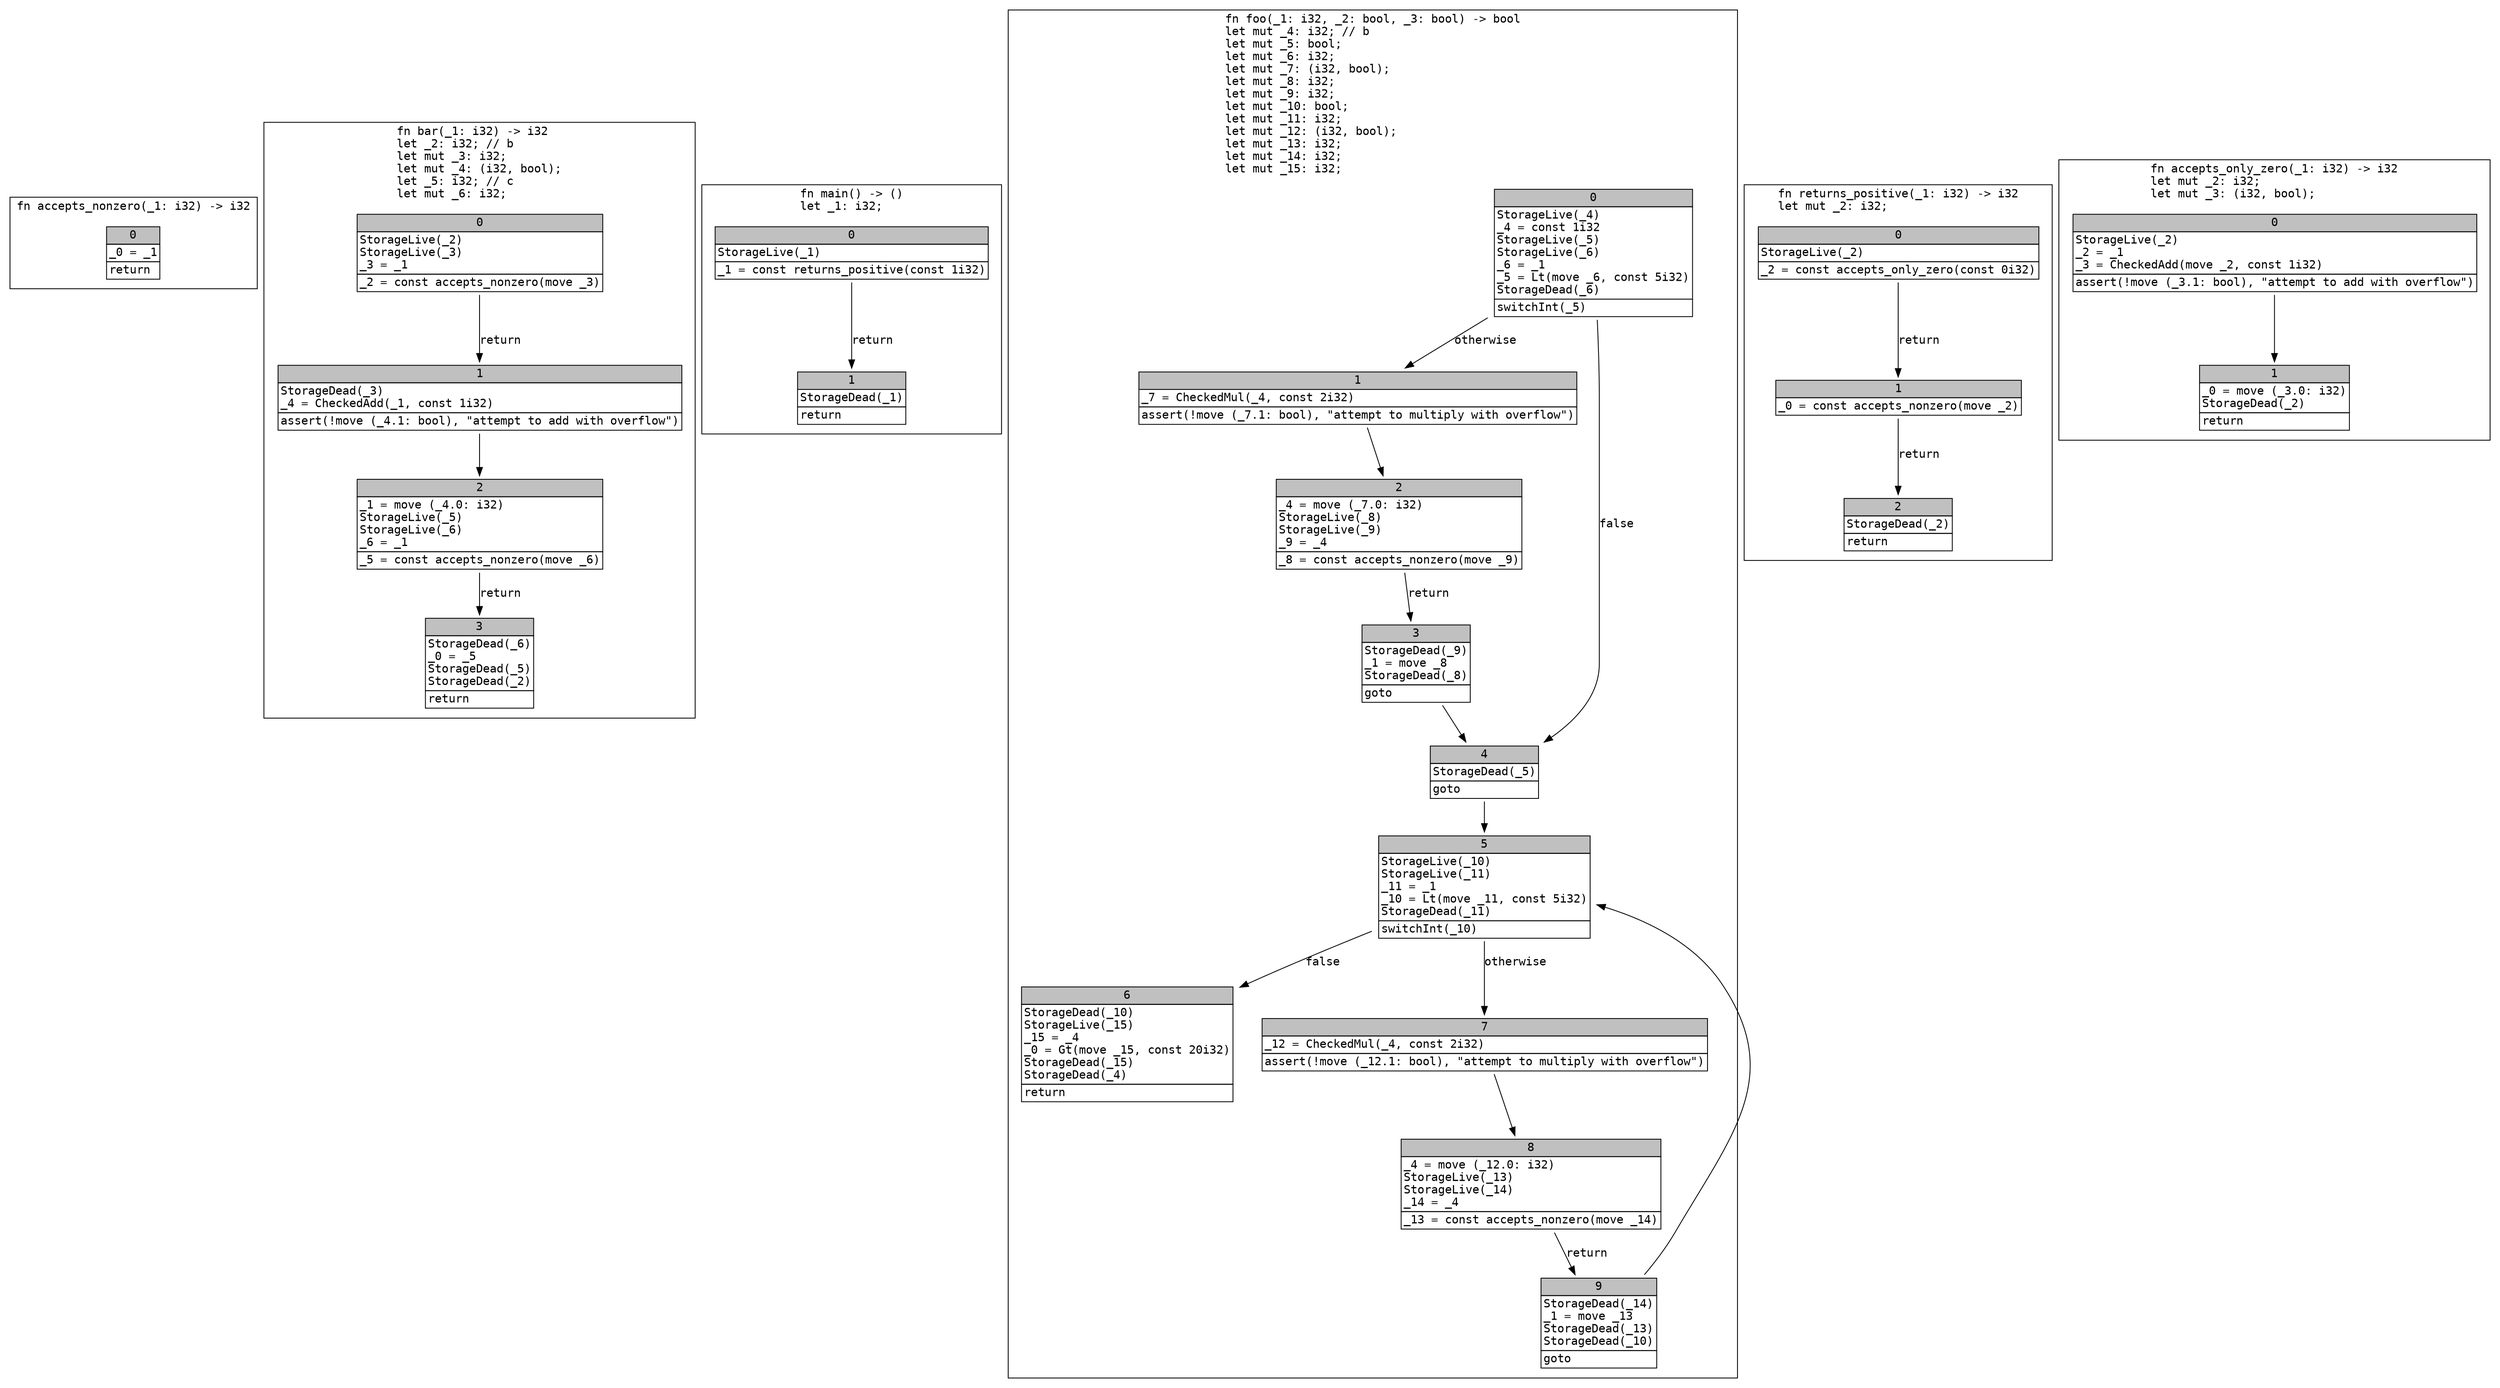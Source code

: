 digraph __crate__ {
subgraph cluster_Mir_0_17 {
    graph [fontname="monospace"];
    node [fontname="monospace"];
    edge [fontname="monospace"];
    label=<fn accepts_nonzero(_1: i32) -&gt; i32<br align="left"/>>;
    bb0__0_17 [shape="none", label=<<table border="0" cellborder="1" cellspacing="0"><tr><td bgcolor="gray" align="center" colspan="1">0</td></tr><tr><td align="left" balign="left">_0 = _1<br/></td></tr><tr><td align="left">return</td></tr></table>>];
}
subgraph cluster_Mir_0_12 {
    graph [fontname="monospace"];
    node [fontname="monospace"];
    edge [fontname="monospace"];
    label=<fn bar(_1: i32) -&gt; i32<br align="left"/>let _2: i32; // b<br align="left"/>let mut _3: i32;<br align="left"/>let mut _4: (i32, bool);<br align="left"/>let _5: i32; // c<br align="left"/>let mut _6: i32;<br align="left"/>>;
    bb0__0_12 [shape="none", label=<<table border="0" cellborder="1" cellspacing="0"><tr><td bgcolor="gray" align="center" colspan="1">0</td></tr><tr><td align="left" balign="left">StorageLive(_2)<br/>StorageLive(_3)<br/>_3 = _1<br/></td></tr><tr><td align="left">_2 = const accepts_nonzero(move _3)</td></tr></table>>];
    bb1__0_12 [shape="none", label=<<table border="0" cellborder="1" cellspacing="0"><tr><td bgcolor="gray" align="center" colspan="1">1</td></tr><tr><td align="left" balign="left">StorageDead(_3)<br/>_4 = CheckedAdd(_1, const 1i32)<br/></td></tr><tr><td align="left">assert(!move (_4.1: bool), &quot;attempt to add with overflow&quot;)</td></tr></table>>];
    bb2__0_12 [shape="none", label=<<table border="0" cellborder="1" cellspacing="0"><tr><td bgcolor="gray" align="center" colspan="1">2</td></tr><tr><td align="left" balign="left">_1 = move (_4.0: i32)<br/>StorageLive(_5)<br/>StorageLive(_6)<br/>_6 = _1<br/></td></tr><tr><td align="left">_5 = const accepts_nonzero(move _6)</td></tr></table>>];
    bb3__0_12 [shape="none", label=<<table border="0" cellborder="1" cellspacing="0"><tr><td bgcolor="gray" align="center" colspan="1">3</td></tr><tr><td align="left" balign="left">StorageDead(_6)<br/>_0 = _5<br/>StorageDead(_5)<br/>StorageDead(_2)<br/></td></tr><tr><td align="left">return</td></tr></table>>];
    bb0__0_12 -> bb1__0_12 [label="return"];
    bb1__0_12 -> bb2__0_12 [label=""];
    bb2__0_12 -> bb3__0_12 [label="return"];
}
subgraph cluster_Mir_0_14 {
    graph [fontname="monospace"];
    node [fontname="monospace"];
    edge [fontname="monospace"];
    label=<fn main() -&gt; ()<br align="left"/>let _1: i32;<br align="left"/>>;
    bb0__0_14 [shape="none", label=<<table border="0" cellborder="1" cellspacing="0"><tr><td bgcolor="gray" align="center" colspan="1">0</td></tr><tr><td align="left" balign="left">StorageLive(_1)<br/></td></tr><tr><td align="left">_1 = const returns_positive(const 1i32)</td></tr></table>>];
    bb1__0_14 [shape="none", label=<<table border="0" cellborder="1" cellspacing="0"><tr><td bgcolor="gray" align="center" colspan="1">1</td></tr><tr><td align="left" balign="left">StorageDead(_1)<br/></td></tr><tr><td align="left">return</td></tr></table>>];
    bb0__0_14 -> bb1__0_14 [label="return"];
}
subgraph cluster_Mir_0_13 {
    graph [fontname="monospace"];
    node [fontname="monospace"];
    edge [fontname="monospace"];
    label=<fn foo(_1: i32, _2: bool, _3: bool) -&gt; bool<br align="left"/>let mut _4: i32; // b<br align="left"/>let mut _5: bool;<br align="left"/>let mut _6: i32;<br align="left"/>let mut _7: (i32, bool);<br align="left"/>let mut _8: i32;<br align="left"/>let mut _9: i32;<br align="left"/>let mut _10: bool;<br align="left"/>let mut _11: i32;<br align="left"/>let mut _12: (i32, bool);<br align="left"/>let mut _13: i32;<br align="left"/>let mut _14: i32;<br align="left"/>let mut _15: i32;<br align="left"/>>;
    bb0__0_13 [shape="none", label=<<table border="0" cellborder="1" cellspacing="0"><tr><td bgcolor="gray" align="center" colspan="1">0</td></tr><tr><td align="left" balign="left">StorageLive(_4)<br/>_4 = const 1i32<br/>StorageLive(_5)<br/>StorageLive(_6)<br/>_6 = _1<br/>_5 = Lt(move _6, const 5i32)<br/>StorageDead(_6)<br/></td></tr><tr><td align="left">switchInt(_5)</td></tr></table>>];
    bb1__0_13 [shape="none", label=<<table border="0" cellborder="1" cellspacing="0"><tr><td bgcolor="gray" align="center" colspan="1">1</td></tr><tr><td align="left" balign="left">_7 = CheckedMul(_4, const 2i32)<br/></td></tr><tr><td align="left">assert(!move (_7.1: bool), &quot;attempt to multiply with overflow&quot;)</td></tr></table>>];
    bb2__0_13 [shape="none", label=<<table border="0" cellborder="1" cellspacing="0"><tr><td bgcolor="gray" align="center" colspan="1">2</td></tr><tr><td align="left" balign="left">_4 = move (_7.0: i32)<br/>StorageLive(_8)<br/>StorageLive(_9)<br/>_9 = _4<br/></td></tr><tr><td align="left">_8 = const accepts_nonzero(move _9)</td></tr></table>>];
    bb3__0_13 [shape="none", label=<<table border="0" cellborder="1" cellspacing="0"><tr><td bgcolor="gray" align="center" colspan="1">3</td></tr><tr><td align="left" balign="left">StorageDead(_9)<br/>_1 = move _8<br/>StorageDead(_8)<br/></td></tr><tr><td align="left">goto</td></tr></table>>];
    bb4__0_13 [shape="none", label=<<table border="0" cellborder="1" cellspacing="0"><tr><td bgcolor="gray" align="center" colspan="1">4</td></tr><tr><td align="left" balign="left">StorageDead(_5)<br/></td></tr><tr><td align="left">goto</td></tr></table>>];
    bb5__0_13 [shape="none", label=<<table border="0" cellborder="1" cellspacing="0"><tr><td bgcolor="gray" align="center" colspan="1">5</td></tr><tr><td align="left" balign="left">StorageLive(_10)<br/>StorageLive(_11)<br/>_11 = _1<br/>_10 = Lt(move _11, const 5i32)<br/>StorageDead(_11)<br/></td></tr><tr><td align="left">switchInt(_10)</td></tr></table>>];
    bb6__0_13 [shape="none", label=<<table border="0" cellborder="1" cellspacing="0"><tr><td bgcolor="gray" align="center" colspan="1">6</td></tr><tr><td align="left" balign="left">StorageDead(_10)<br/>StorageLive(_15)<br/>_15 = _4<br/>_0 = Gt(move _15, const 20i32)<br/>StorageDead(_15)<br/>StorageDead(_4)<br/></td></tr><tr><td align="left">return</td></tr></table>>];
    bb7__0_13 [shape="none", label=<<table border="0" cellborder="1" cellspacing="0"><tr><td bgcolor="gray" align="center" colspan="1">7</td></tr><tr><td align="left" balign="left">_12 = CheckedMul(_4, const 2i32)<br/></td></tr><tr><td align="left">assert(!move (_12.1: bool), &quot;attempt to multiply with overflow&quot;)</td></tr></table>>];
    bb8__0_13 [shape="none", label=<<table border="0" cellborder="1" cellspacing="0"><tr><td bgcolor="gray" align="center" colspan="1">8</td></tr><tr><td align="left" balign="left">_4 = move (_12.0: i32)<br/>StorageLive(_13)<br/>StorageLive(_14)<br/>_14 = _4<br/></td></tr><tr><td align="left">_13 = const accepts_nonzero(move _14)</td></tr></table>>];
    bb9__0_13 [shape="none", label=<<table border="0" cellborder="1" cellspacing="0"><tr><td bgcolor="gray" align="center" colspan="1">9</td></tr><tr><td align="left" balign="left">StorageDead(_14)<br/>_1 = move _13<br/>StorageDead(_13)<br/>StorageDead(_10)<br/></td></tr><tr><td align="left">goto</td></tr></table>>];
    bb0__0_13 -> bb4__0_13 [label="false"];
    bb0__0_13 -> bb1__0_13 [label="otherwise"];
    bb1__0_13 -> bb2__0_13 [label=""];
    bb2__0_13 -> bb3__0_13 [label="return"];
    bb3__0_13 -> bb4__0_13 [label=""];
    bb4__0_13 -> bb5__0_13 [label=""];
    bb5__0_13 -> bb6__0_13 [label="false"];
    bb5__0_13 -> bb7__0_13 [label="otherwise"];
    bb7__0_13 -> bb8__0_13 [label=""];
    bb8__0_13 -> bb9__0_13 [label="return"];
    bb9__0_13 -> bb5__0_13 [label=""];
}
subgraph cluster_Mir_0_16 {
    graph [fontname="monospace"];
    node [fontname="monospace"];
    edge [fontname="monospace"];
    label=<fn returns_positive(_1: i32) -&gt; i32<br align="left"/>let mut _2: i32;<br align="left"/>>;
    bb0__0_16 [shape="none", label=<<table border="0" cellborder="1" cellspacing="0"><tr><td bgcolor="gray" align="center" colspan="1">0</td></tr><tr><td align="left" balign="left">StorageLive(_2)<br/></td></tr><tr><td align="left">_2 = const accepts_only_zero(const 0i32)</td></tr></table>>];
    bb1__0_16 [shape="none", label=<<table border="0" cellborder="1" cellspacing="0"><tr><td bgcolor="gray" align="center" colspan="1">1</td></tr><tr><td align="left">_0 = const accepts_nonzero(move _2)</td></tr></table>>];
    bb2__0_16 [shape="none", label=<<table border="0" cellborder="1" cellspacing="0"><tr><td bgcolor="gray" align="center" colspan="1">2</td></tr><tr><td align="left" balign="left">StorageDead(_2)<br/></td></tr><tr><td align="left">return</td></tr></table>>];
    bb0__0_16 -> bb1__0_16 [label="return"];
    bb1__0_16 -> bb2__0_16 [label="return"];
}
subgraph cluster_Mir_0_15 {
    graph [fontname="monospace"];
    node [fontname="monospace"];
    edge [fontname="monospace"];
    label=<fn accepts_only_zero(_1: i32) -&gt; i32<br align="left"/>let mut _2: i32;<br align="left"/>let mut _3: (i32, bool);<br align="left"/>>;
    bb0__0_15 [shape="none", label=<<table border="0" cellborder="1" cellspacing="0"><tr><td bgcolor="gray" align="center" colspan="1">0</td></tr><tr><td align="left" balign="left">StorageLive(_2)<br/>_2 = _1<br/>_3 = CheckedAdd(move _2, const 1i32)<br/></td></tr><tr><td align="left">assert(!move (_3.1: bool), &quot;attempt to add with overflow&quot;)</td></tr></table>>];
    bb1__0_15 [shape="none", label=<<table border="0" cellborder="1" cellspacing="0"><tr><td bgcolor="gray" align="center" colspan="1">1</td></tr><tr><td align="left" balign="left">_0 = move (_3.0: i32)<br/>StorageDead(_2)<br/></td></tr><tr><td align="left">return</td></tr></table>>];
    bb0__0_15 -> bb1__0_15 [label=""];
}
}
